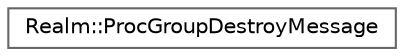 digraph "Graphical Class Hierarchy"
{
 // LATEX_PDF_SIZE
  bgcolor="transparent";
  edge [fontname=Helvetica,fontsize=10,labelfontname=Helvetica,labelfontsize=10];
  node [fontname=Helvetica,fontsize=10,shape=box,height=0.2,width=0.4];
  rankdir="LR";
  Node0 [id="Node000000",label="Realm::ProcGroupDestroyMessage",height=0.2,width=0.4,color="grey40", fillcolor="white", style="filled",URL="$structRealm_1_1ProcGroupDestroyMessage.html",tooltip=" "];
}
